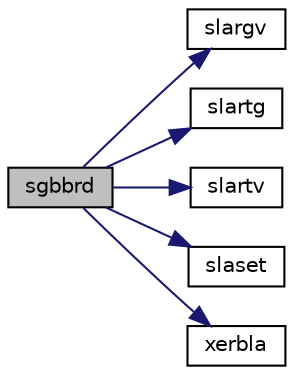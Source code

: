 digraph "sgbbrd"
{
 // LATEX_PDF_SIZE
  edge [fontname="Helvetica",fontsize="10",labelfontname="Helvetica",labelfontsize="10"];
  node [fontname="Helvetica",fontsize="10",shape=record];
  rankdir="LR";
  Node1 [label="sgbbrd",height=0.2,width=0.4,color="black", fillcolor="grey75", style="filled", fontcolor="black",tooltip="SGBBRD"];
  Node1 -> Node2 [color="midnightblue",fontsize="10",style="solid",fontname="Helvetica"];
  Node2 [label="slargv",height=0.2,width=0.4,color="black", fillcolor="white", style="filled",URL="$slargv_8f.html#afe308752f1cc74f915fa28d0fe3fec4e",tooltip="SLARGV generates a vector of plane rotations with real cosines and real sines."];
  Node1 -> Node3 [color="midnightblue",fontsize="10",style="solid",fontname="Helvetica"];
  Node3 [label="slartg",height=0.2,width=0.4,color="black", fillcolor="white", style="filled",URL="$slartg_8f90.html#a8836d25697ed4d8cc0b7d0f45b558c3b",tooltip="SLARTG generates a plane rotation with real cosine and real sine."];
  Node1 -> Node4 [color="midnightblue",fontsize="10",style="solid",fontname="Helvetica"];
  Node4 [label="slartv",height=0.2,width=0.4,color="black", fillcolor="white", style="filled",URL="$slartv_8f.html#a01824d06df7ed77c36e93b30e03734fd",tooltip="SLARTV applies a vector of plane rotations with real cosines and real sines to the elements of a pair..."];
  Node1 -> Node5 [color="midnightblue",fontsize="10",style="solid",fontname="Helvetica"];
  Node5 [label="slaset",height=0.2,width=0.4,color="black", fillcolor="white", style="filled",URL="$slaset_8f.html#a6174184453f17ad7cc3488044325d5ac",tooltip="SLASET initializes the off-diagonal elements and the diagonal elements of a matrix to given values."];
  Node1 -> Node6 [color="midnightblue",fontsize="10",style="solid",fontname="Helvetica"];
  Node6 [label="xerbla",height=0.2,width=0.4,color="black", fillcolor="white", style="filled",URL="$xerbla_8f.html#a377ee61015baf8dea7770b3a404b1c07",tooltip="XERBLA"];
}
